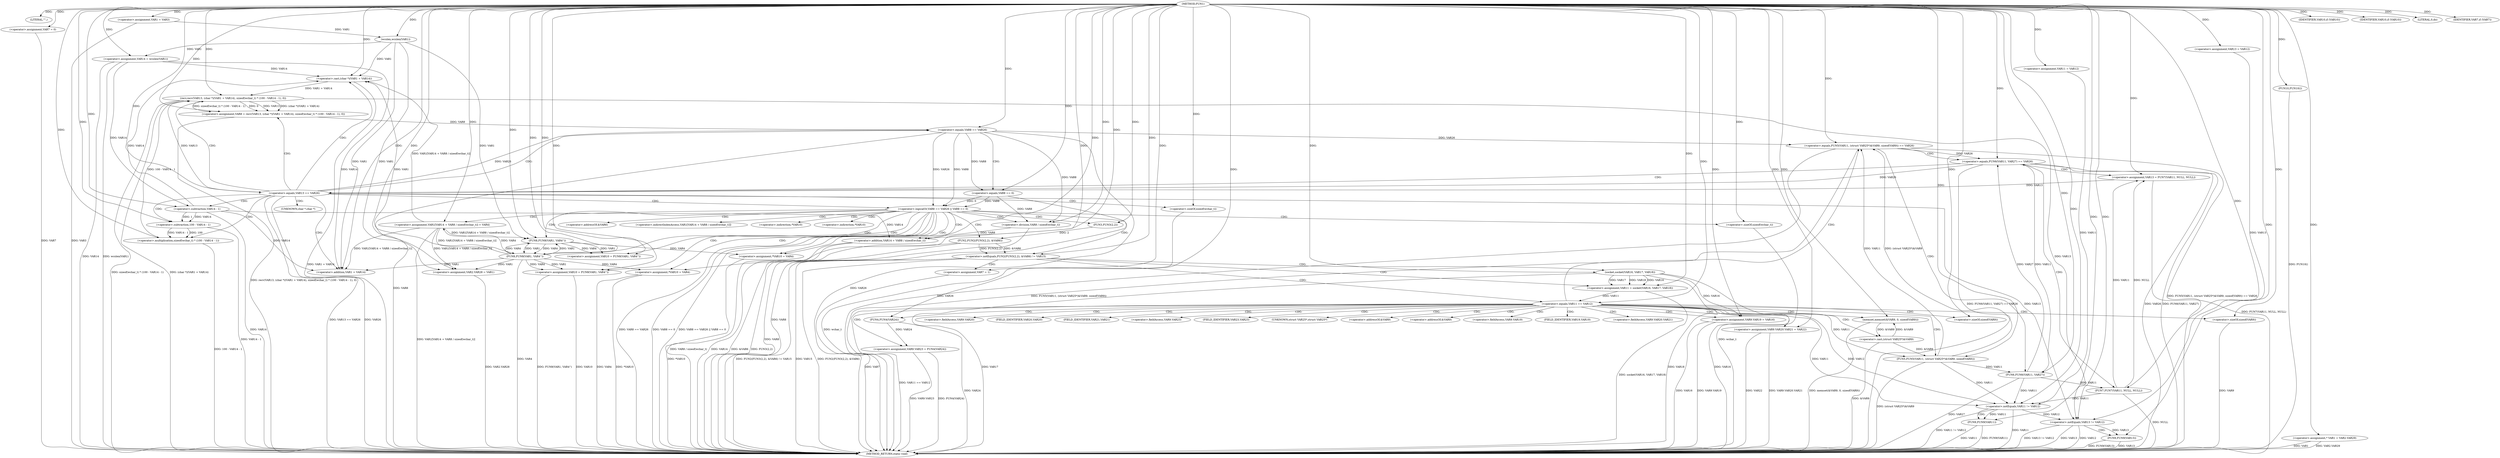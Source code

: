 digraph FUN1 {  
"1000100" [label = "(METHOD,FUN1)" ]
"1000308" [label = "(METHOD_RETURN,static void)" ]
"1000104" [label = "(LITERAL,\"\",)" ]
"1000105" [label = "(<operator>.assignment,VAR1 = VAR3)" ]
"1000111" [label = "(<operator>.assignment,VAR7 = 0)" ]
"1000118" [label = "(<operator>.assignment,VAR11 = VAR12)" ]
"1000122" [label = "(<operator>.assignment,VAR13 = VAR12)" ]
"1000126" [label = "(<operator>.assignment,VAR14 = wcslen(VAR1))" ]
"1000128" [label = "(wcslen,wcslen(VAR1))" ]
"1000133" [label = "(<operator>.notEquals,FUN2(FUN3(2,2), &VAR6) != VAR15)" ]
"1000134" [label = "(FUN2,FUN2(FUN3(2,2), &VAR6))" ]
"1000135" [label = "(FUN3,FUN3(2,2))" ]
"1000143" [label = "(<operator>.assignment,VAR7 = 1)" ]
"1000146" [label = "(<operator>.assignment,VAR11 = socket(VAR16, VAR17, VAR18))" ]
"1000148" [label = "(socket,socket(VAR16, VAR17, VAR18))" ]
"1000153" [label = "(<operator>.equals,VAR11 == VAR12)" ]
"1000158" [label = "(memset,memset(&VAR9, 0, sizeof(VAR9)))" ]
"1000162" [label = "(<operator>.sizeOf,sizeof(VAR9))" ]
"1000164" [label = "(<operator>.assignment,VAR9.VAR19 = VAR16)" ]
"1000169" [label = "(<operator>.assignment,VAR9.VAR20.VAR21 = VAR22)" ]
"1000176" [label = "(<operator>.assignment,VAR9.VAR23 = FUN4(VAR24))" ]
"1000180" [label = "(FUN4,FUN4(VAR24))" ]
"1000183" [label = "(<operator>.equals,FUN5(VAR11, (struct VAR25*)&VAR9, sizeof(VAR9)) == VAR26)" ]
"1000184" [label = "(FUN5,FUN5(VAR11, (struct VAR25*)&VAR9, sizeof(VAR9)))" ]
"1000186" [label = "(<operator>.cast,(struct VAR25*)&VAR9)" ]
"1000190" [label = "(<operator>.sizeOf,sizeof(VAR9))" ]
"1000196" [label = "(<operator>.equals,FUN6(VAR11, VAR27) == VAR26)" ]
"1000197" [label = "(FUN6,FUN6(VAR11, VAR27))" ]
"1000203" [label = "(<operator>.assignment,VAR13 = FUN7(VAR11, NULL, NULL))" ]
"1000205" [label = "(FUN7,FUN7(VAR11, NULL, NULL))" ]
"1000210" [label = "(<operator>.equals,VAR13 == VAR26)" ]
"1000215" [label = "(<operator>.assignment,VAR8 = recv(VAR13, (char *)(VAR1 + VAR14), sizeof(wchar_t) * (100 - VAR14 - 1), 0))" ]
"1000217" [label = "(recv,recv(VAR13, (char *)(VAR1 + VAR14), sizeof(wchar_t) * (100 - VAR14 - 1), 0))" ]
"1000219" [label = "(<operator>.cast,(char *)(VAR1 + VAR14))" ]
"1000221" [label = "(<operator>.addition,VAR1 + VAR14)" ]
"1000224" [label = "(<operator>.multiplication,sizeof(wchar_t) * (100 - VAR14 - 1))" ]
"1000225" [label = "(<operator>.sizeOf,sizeof(wchar_t))" ]
"1000227" [label = "(<operator>.subtraction,100 - VAR14 - 1)" ]
"1000229" [label = "(<operator>.subtraction,VAR14 - 1)" ]
"1000234" [label = "(<operator>.logicalOr,VAR8 == VAR26 || VAR8 == 0)" ]
"1000235" [label = "(<operator>.equals,VAR8 == VAR26)" ]
"1000238" [label = "(<operator>.equals,VAR8 == 0)" ]
"1000243" [label = "(<operator>.assignment,VAR1[VAR14 + VAR8 / sizeof(wchar_t)] = VAR4)" ]
"1000246" [label = "(<operator>.addition,VAR14 + VAR8 / sizeof(wchar_t))" ]
"1000248" [label = "(<operator>.division,VAR8 / sizeof(wchar_t))" ]
"1000250" [label = "(<operator>.sizeOf,sizeof(wchar_t))" ]
"1000253" [label = "(<operator>.assignment,VAR10 = FUN8(VAR1, VAR4''))" ]
"1000255" [label = "(FUN8,FUN8(VAR1, VAR4''))" ]
"1000259" [label = "(IDENTIFIER,VAR10,if (VAR10))" ]
"1000261" [label = "(<operator>.assignment,*VAR10 = VAR4)" ]
"1000265" [label = "(<operator>.assignment,VAR10 = FUN8(VAR1, VAR4''))" ]
"1000267" [label = "(FUN8,FUN8(VAR1, VAR4''))" ]
"1000271" [label = "(IDENTIFIER,VAR10,if (VAR10))" ]
"1000273" [label = "(<operator>.assignment,*VAR10 = VAR4)" ]
"1000277" [label = "(LITERAL,0,do)" ]
"1000279" [label = "(<operator>.notEquals,VAR11 != VAR12)" ]
"1000283" [label = "(FUN9,FUN9(VAR11))" ]
"1000286" [label = "(<operator>.notEquals,VAR13 != VAR12)" ]
"1000290" [label = "(FUN9,FUN9(VAR13))" ]
"1000293" [label = "(IDENTIFIER,VAR7,if (VAR7))" ]
"1000295" [label = "(FUN10,FUN10())" ]
"1000296" [label = "(<operator>.assignment,VAR2.VAR28 = VAR1)" ]
"1000303" [label = "(<operator>.assignment,* VAR1 = VAR2.VAR29)" ]
"1000138" [label = "(<operator>.addressOf,&VAR6)" ]
"1000159" [label = "(<operator>.addressOf,&VAR9)" ]
"1000165" [label = "(<operator>.fieldAccess,VAR9.VAR19)" ]
"1000167" [label = "(FIELD_IDENTIFIER,VAR19,VAR19)" ]
"1000170" [label = "(<operator>.fieldAccess,VAR9.VAR20.VAR21)" ]
"1000171" [label = "(<operator>.fieldAccess,VAR9.VAR20)" ]
"1000173" [label = "(FIELD_IDENTIFIER,VAR20,VAR20)" ]
"1000174" [label = "(FIELD_IDENTIFIER,VAR21,VAR21)" ]
"1000177" [label = "(<operator>.fieldAccess,VAR9.VAR23)" ]
"1000179" [label = "(FIELD_IDENTIFIER,VAR23,VAR23)" ]
"1000187" [label = "(UNKNOWN,struct VAR25*,struct VAR25*)" ]
"1000188" [label = "(<operator>.addressOf,&VAR9)" ]
"1000220" [label = "(UNKNOWN,char *,char *)" ]
"1000244" [label = "(<operator>.indirectIndexAccess,VAR1[VAR14 + VAR8 / sizeof(wchar_t)])" ]
"1000262" [label = "(<operator>.indirection,*VAR10)" ]
"1000274" [label = "(<operator>.indirection,*VAR10)" ]
  "1000235" -> "1000308"  [ label = "DDG: VAR26"] 
  "1000303" -> "1000308"  [ label = "DDG: VAR2.VAR29"] 
  "1000180" -> "1000308"  [ label = "DDG: VAR24"] 
  "1000134" -> "1000308"  [ label = "DDG: FUN3(2,2)"] 
  "1000203" -> "1000308"  [ label = "DDG: FUN7(VAR11, NULL, NULL)"] 
  "1000186" -> "1000308"  [ label = "DDG: &VAR9"] 
  "1000246" -> "1000308"  [ label = "DDG: VAR8 / sizeof(wchar_t)"] 
  "1000164" -> "1000308"  [ label = "DDG: VAR16"] 
  "1000286" -> "1000308"  [ label = "DDG: VAR13 != VAR12"] 
  "1000184" -> "1000308"  [ label = "DDG: (struct VAR25*)&VAR9"] 
  "1000290" -> "1000308"  [ label = "DDG: VAR13"] 
  "1000219" -> "1000308"  [ label = "DDG: VAR1 + VAR14"] 
  "1000250" -> "1000308"  [ label = "DDG: wchar_t"] 
  "1000224" -> "1000308"  [ label = "DDG: 100 - VAR14 - 1"] 
  "1000283" -> "1000308"  [ label = "DDG: VAR11"] 
  "1000210" -> "1000308"  [ label = "DDG: VAR13 == VAR26"] 
  "1000105" -> "1000308"  [ label = "DDG: VAR3"] 
  "1000235" -> "1000308"  [ label = "DDG: VAR8"] 
  "1000148" -> "1000308"  [ label = "DDG: VAR18"] 
  "1000238" -> "1000308"  [ label = "DDG: VAR8"] 
  "1000290" -> "1000308"  [ label = "DDG: FUN9(VAR13)"] 
  "1000234" -> "1000308"  [ label = "DDG: VAR8 == VAR26"] 
  "1000279" -> "1000308"  [ label = "DDG: VAR11"] 
  "1000303" -> "1000308"  [ label = "DDG: VAR1"] 
  "1000196" -> "1000308"  [ label = "DDG: VAR26"] 
  "1000286" -> "1000308"  [ label = "DDG: VAR13"] 
  "1000225" -> "1000308"  [ label = "DDG: wchar_t"] 
  "1000217" -> "1000308"  [ label = "DDG: (char *)(VAR1 + VAR14)"] 
  "1000215" -> "1000308"  [ label = "DDG: recv(VAR13, (char *)(VAR1 + VAR14), sizeof(wchar_t) * (100 - VAR14 - 1), 0)"] 
  "1000234" -> "1000308"  [ label = "DDG: VAR8 == 0"] 
  "1000267" -> "1000308"  [ label = "DDG: VAR4"] 
  "1000133" -> "1000308"  [ label = "DDG: VAR15"] 
  "1000183" -> "1000308"  [ label = "DDG: FUN5(VAR11, (struct VAR25*)&VAR9, sizeof(VAR9))"] 
  "1000227" -> "1000308"  [ label = "DDG: VAR14 - 1"] 
  "1000158" -> "1000308"  [ label = "DDG: memset(&VAR9, 0, sizeof(VAR9))"] 
  "1000143" -> "1000308"  [ label = "DDG: VAR7"] 
  "1000265" -> "1000308"  [ label = "DDG: FUN8(VAR1, VAR4'')"] 
  "1000133" -> "1000308"  [ label = "DDG: FUN2(FUN3(2,2), &VAR6)"] 
  "1000190" -> "1000308"  [ label = "DDG: VAR9"] 
  "1000273" -> "1000308"  [ label = "DDG: *VAR10"] 
  "1000176" -> "1000308"  [ label = "DDG: FUN4(VAR24)"] 
  "1000205" -> "1000308"  [ label = "DDG: NULL"] 
  "1000148" -> "1000308"  [ label = "DDG: VAR16"] 
  "1000146" -> "1000308"  [ label = "DDG: socket(VAR16, VAR17, VAR18)"] 
  "1000126" -> "1000308"  [ label = "DDG: VAR14"] 
  "1000265" -> "1000308"  [ label = "DDG: VAR10"] 
  "1000153" -> "1000308"  [ label = "DDG: VAR11 == VAR12"] 
  "1000273" -> "1000308"  [ label = "DDG: VAR4"] 
  "1000133" -> "1000308"  [ label = "DDG: FUN2(FUN3(2,2), &VAR6) != VAR15"] 
  "1000111" -> "1000308"  [ label = "DDG: VAR7"] 
  "1000210" -> "1000308"  [ label = "DDG: VAR26"] 
  "1000296" -> "1000308"  [ label = "DDG: VAR2.VAR28"] 
  "1000261" -> "1000308"  [ label = "DDG: *VAR10"] 
  "1000295" -> "1000308"  [ label = "DDG: FUN10()"] 
  "1000196" -> "1000308"  [ label = "DDG: FUN6(VAR11, VAR27)"] 
  "1000197" -> "1000308"  [ label = "DDG: VAR27"] 
  "1000234" -> "1000308"  [ label = "DDG: VAR8 == VAR26 || VAR8 == 0"] 
  "1000286" -> "1000308"  [ label = "DDG: VAR12"] 
  "1000229" -> "1000308"  [ label = "DDG: VAR14"] 
  "1000176" -> "1000308"  [ label = "DDG: VAR9.VAR23"] 
  "1000243" -> "1000308"  [ label = "DDG: VAR1[VAR14 + VAR8 / sizeof(wchar_t)]"] 
  "1000169" -> "1000308"  [ label = "DDG: VAR9.VAR20.VAR21"] 
  "1000148" -> "1000308"  [ label = "DDG: VAR17"] 
  "1000126" -> "1000308"  [ label = "DDG: wcslen(VAR1)"] 
  "1000134" -> "1000308"  [ label = "DDG: &VAR6"] 
  "1000196" -> "1000308"  [ label = "DDG: FUN6(VAR11, VAR27) == VAR26"] 
  "1000283" -> "1000308"  [ label = "DDG: FUN9(VAR11)"] 
  "1000279" -> "1000308"  [ label = "DDG: VAR11 != VAR12"] 
  "1000183" -> "1000308"  [ label = "DDG: FUN5(VAR11, (struct VAR25*)&VAR9, sizeof(VAR9)) == VAR26"] 
  "1000183" -> "1000308"  [ label = "DDG: VAR26"] 
  "1000169" -> "1000308"  [ label = "DDG: VAR22"] 
  "1000246" -> "1000308"  [ label = "DDG: VAR14"] 
  "1000248" -> "1000308"  [ label = "DDG: VAR8"] 
  "1000217" -> "1000308"  [ label = "DDG: sizeof(wchar_t) * (100 - VAR14 - 1)"] 
  "1000164" -> "1000308"  [ label = "DDG: VAR9.VAR19"] 
  "1000100" -> "1000104"  [ label = "DDG: "] 
  "1000100" -> "1000105"  [ label = "DDG: "] 
  "1000100" -> "1000111"  [ label = "DDG: "] 
  "1000100" -> "1000118"  [ label = "DDG: "] 
  "1000100" -> "1000122"  [ label = "DDG: "] 
  "1000128" -> "1000126"  [ label = "DDG: VAR1"] 
  "1000100" -> "1000126"  [ label = "DDG: "] 
  "1000105" -> "1000128"  [ label = "DDG: VAR1"] 
  "1000100" -> "1000128"  [ label = "DDG: "] 
  "1000134" -> "1000133"  [ label = "DDG: FUN3(2,2)"] 
  "1000134" -> "1000133"  [ label = "DDG: &VAR6"] 
  "1000135" -> "1000134"  [ label = "DDG: 2"] 
  "1000100" -> "1000135"  [ label = "DDG: "] 
  "1000100" -> "1000133"  [ label = "DDG: "] 
  "1000100" -> "1000143"  [ label = "DDG: "] 
  "1000148" -> "1000146"  [ label = "DDG: VAR16"] 
  "1000148" -> "1000146"  [ label = "DDG: VAR17"] 
  "1000148" -> "1000146"  [ label = "DDG: VAR18"] 
  "1000100" -> "1000146"  [ label = "DDG: "] 
  "1000100" -> "1000148"  [ label = "DDG: "] 
  "1000146" -> "1000153"  [ label = "DDG: VAR11"] 
  "1000100" -> "1000153"  [ label = "DDG: "] 
  "1000186" -> "1000158"  [ label = "DDG: &VAR9"] 
  "1000100" -> "1000158"  [ label = "DDG: "] 
  "1000100" -> "1000162"  [ label = "DDG: "] 
  "1000148" -> "1000164"  [ label = "DDG: VAR16"] 
  "1000100" -> "1000164"  [ label = "DDG: "] 
  "1000100" -> "1000169"  [ label = "DDG: "] 
  "1000180" -> "1000176"  [ label = "DDG: VAR24"] 
  "1000100" -> "1000180"  [ label = "DDG: "] 
  "1000184" -> "1000183"  [ label = "DDG: VAR11"] 
  "1000184" -> "1000183"  [ label = "DDG: (struct VAR25*)&VAR9"] 
  "1000153" -> "1000184"  [ label = "DDG: VAR11"] 
  "1000100" -> "1000184"  [ label = "DDG: "] 
  "1000186" -> "1000184"  [ label = "DDG: &VAR9"] 
  "1000158" -> "1000186"  [ label = "DDG: &VAR9"] 
  "1000100" -> "1000190"  [ label = "DDG: "] 
  "1000235" -> "1000183"  [ label = "DDG: VAR26"] 
  "1000100" -> "1000183"  [ label = "DDG: "] 
  "1000197" -> "1000196"  [ label = "DDG: VAR11"] 
  "1000197" -> "1000196"  [ label = "DDG: VAR27"] 
  "1000184" -> "1000197"  [ label = "DDG: VAR11"] 
  "1000100" -> "1000197"  [ label = "DDG: "] 
  "1000183" -> "1000196"  [ label = "DDG: VAR26"] 
  "1000100" -> "1000196"  [ label = "DDG: "] 
  "1000205" -> "1000203"  [ label = "DDG: VAR11"] 
  "1000205" -> "1000203"  [ label = "DDG: NULL"] 
  "1000100" -> "1000203"  [ label = "DDG: "] 
  "1000197" -> "1000205"  [ label = "DDG: VAR11"] 
  "1000100" -> "1000205"  [ label = "DDG: "] 
  "1000203" -> "1000210"  [ label = "DDG: VAR13"] 
  "1000100" -> "1000210"  [ label = "DDG: "] 
  "1000196" -> "1000210"  [ label = "DDG: VAR26"] 
  "1000217" -> "1000215"  [ label = "DDG: VAR13"] 
  "1000217" -> "1000215"  [ label = "DDG: (char *)(VAR1 + VAR14)"] 
  "1000217" -> "1000215"  [ label = "DDG: sizeof(wchar_t) * (100 - VAR14 - 1)"] 
  "1000217" -> "1000215"  [ label = "DDG: 0"] 
  "1000100" -> "1000215"  [ label = "DDG: "] 
  "1000210" -> "1000217"  [ label = "DDG: VAR13"] 
  "1000100" -> "1000217"  [ label = "DDG: "] 
  "1000219" -> "1000217"  [ label = "DDG: VAR1 + VAR14"] 
  "1000243" -> "1000219"  [ label = "DDG: VAR1[VAR14 + VAR8 / sizeof(wchar_t)]"] 
  "1000267" -> "1000219"  [ label = "DDG: VAR1"] 
  "1000128" -> "1000219"  [ label = "DDG: VAR1"] 
  "1000100" -> "1000219"  [ label = "DDG: "] 
  "1000126" -> "1000219"  [ label = "DDG: VAR14"] 
  "1000229" -> "1000219"  [ label = "DDG: VAR14"] 
  "1000243" -> "1000221"  [ label = "DDG: VAR1[VAR14 + VAR8 / sizeof(wchar_t)]"] 
  "1000267" -> "1000221"  [ label = "DDG: VAR1"] 
  "1000128" -> "1000221"  [ label = "DDG: VAR1"] 
  "1000100" -> "1000221"  [ label = "DDG: "] 
  "1000126" -> "1000221"  [ label = "DDG: VAR14"] 
  "1000229" -> "1000221"  [ label = "DDG: VAR14"] 
  "1000224" -> "1000217"  [ label = "DDG: 100 - VAR14 - 1"] 
  "1000100" -> "1000224"  [ label = "DDG: "] 
  "1000100" -> "1000225"  [ label = "DDG: "] 
  "1000227" -> "1000224"  [ label = "DDG: 100"] 
  "1000227" -> "1000224"  [ label = "DDG: VAR14 - 1"] 
  "1000100" -> "1000227"  [ label = "DDG: "] 
  "1000229" -> "1000227"  [ label = "DDG: VAR14"] 
  "1000229" -> "1000227"  [ label = "DDG: 1"] 
  "1000100" -> "1000229"  [ label = "DDG: "] 
  "1000126" -> "1000229"  [ label = "DDG: VAR14"] 
  "1000235" -> "1000234"  [ label = "DDG: VAR8"] 
  "1000235" -> "1000234"  [ label = "DDG: VAR26"] 
  "1000215" -> "1000235"  [ label = "DDG: VAR8"] 
  "1000100" -> "1000235"  [ label = "DDG: "] 
  "1000210" -> "1000235"  [ label = "DDG: VAR26"] 
  "1000238" -> "1000234"  [ label = "DDG: VAR8"] 
  "1000238" -> "1000234"  [ label = "DDG: 0"] 
  "1000235" -> "1000238"  [ label = "DDG: VAR8"] 
  "1000100" -> "1000238"  [ label = "DDG: "] 
  "1000267" -> "1000243"  [ label = "DDG: VAR4"] 
  "1000100" -> "1000243"  [ label = "DDG: "] 
  "1000229" -> "1000246"  [ label = "DDG: VAR14"] 
  "1000100" -> "1000246"  [ label = "DDG: "] 
  "1000248" -> "1000246"  [ label = "DDG: VAR8"] 
  "1000235" -> "1000248"  [ label = "DDG: VAR8"] 
  "1000238" -> "1000248"  [ label = "DDG: VAR8"] 
  "1000100" -> "1000248"  [ label = "DDG: "] 
  "1000100" -> "1000250"  [ label = "DDG: "] 
  "1000255" -> "1000253"  [ label = "DDG: VAR1"] 
  "1000255" -> "1000253"  [ label = "DDG: VAR4"] 
  "1000100" -> "1000253"  [ label = "DDG: "] 
  "1000243" -> "1000255"  [ label = "DDG: VAR1[VAR14 + VAR8 / sizeof(wchar_t)]"] 
  "1000100" -> "1000255"  [ label = "DDG: "] 
  "1000267" -> "1000255"  [ label = "DDG: VAR1"] 
  "1000128" -> "1000255"  [ label = "DDG: VAR1"] 
  "1000267" -> "1000255"  [ label = "DDG: VAR4"] 
  "1000100" -> "1000259"  [ label = "DDG: "] 
  "1000255" -> "1000261"  [ label = "DDG: VAR4"] 
  "1000100" -> "1000261"  [ label = "DDG: "] 
  "1000267" -> "1000265"  [ label = "DDG: VAR1"] 
  "1000267" -> "1000265"  [ label = "DDG: VAR4"] 
  "1000100" -> "1000265"  [ label = "DDG: "] 
  "1000243" -> "1000267"  [ label = "DDG: VAR1[VAR14 + VAR8 / sizeof(wchar_t)]"] 
  "1000255" -> "1000267"  [ label = "DDG: VAR1"] 
  "1000100" -> "1000267"  [ label = "DDG: "] 
  "1000255" -> "1000267"  [ label = "DDG: VAR4"] 
  "1000100" -> "1000271"  [ label = "DDG: "] 
  "1000267" -> "1000273"  [ label = "DDG: VAR4"] 
  "1000100" -> "1000273"  [ label = "DDG: "] 
  "1000100" -> "1000277"  [ label = "DDG: "] 
  "1000184" -> "1000279"  [ label = "DDG: VAR11"] 
  "1000205" -> "1000279"  [ label = "DDG: VAR11"] 
  "1000153" -> "1000279"  [ label = "DDG: VAR11"] 
  "1000118" -> "1000279"  [ label = "DDG: VAR11"] 
  "1000197" -> "1000279"  [ label = "DDG: VAR11"] 
  "1000100" -> "1000279"  [ label = "DDG: "] 
  "1000153" -> "1000279"  [ label = "DDG: VAR12"] 
  "1000279" -> "1000283"  [ label = "DDG: VAR11"] 
  "1000100" -> "1000283"  [ label = "DDG: "] 
  "1000122" -> "1000286"  [ label = "DDG: VAR13"] 
  "1000217" -> "1000286"  [ label = "DDG: VAR13"] 
  "1000210" -> "1000286"  [ label = "DDG: VAR13"] 
  "1000100" -> "1000286"  [ label = "DDG: "] 
  "1000279" -> "1000286"  [ label = "DDG: VAR12"] 
  "1000286" -> "1000290"  [ label = "DDG: VAR13"] 
  "1000100" -> "1000290"  [ label = "DDG: "] 
  "1000100" -> "1000293"  [ label = "DDG: "] 
  "1000100" -> "1000295"  [ label = "DDG: "] 
  "1000243" -> "1000296"  [ label = "DDG: VAR1[VAR14 + VAR8 / sizeof(wchar_t)]"] 
  "1000267" -> "1000296"  [ label = "DDG: VAR1"] 
  "1000128" -> "1000296"  [ label = "DDG: VAR1"] 
  "1000100" -> "1000296"  [ label = "DDG: "] 
  "1000100" -> "1000303"  [ label = "DDG: "] 
  "1000133" -> "1000148"  [ label = "CDG: "] 
  "1000133" -> "1000146"  [ label = "CDG: "] 
  "1000133" -> "1000153"  [ label = "CDG: "] 
  "1000133" -> "1000143"  [ label = "CDG: "] 
  "1000153" -> "1000164"  [ label = "CDG: "] 
  "1000153" -> "1000174"  [ label = "CDG: "] 
  "1000153" -> "1000180"  [ label = "CDG: "] 
  "1000153" -> "1000183"  [ label = "CDG: "] 
  "1000153" -> "1000165"  [ label = "CDG: "] 
  "1000153" -> "1000188"  [ label = "CDG: "] 
  "1000153" -> "1000190"  [ label = "CDG: "] 
  "1000153" -> "1000167"  [ label = "CDG: "] 
  "1000153" -> "1000179"  [ label = "CDG: "] 
  "1000153" -> "1000176"  [ label = "CDG: "] 
  "1000153" -> "1000187"  [ label = "CDG: "] 
  "1000153" -> "1000186"  [ label = "CDG: "] 
  "1000153" -> "1000169"  [ label = "CDG: "] 
  "1000153" -> "1000159"  [ label = "CDG: "] 
  "1000153" -> "1000173"  [ label = "CDG: "] 
  "1000153" -> "1000158"  [ label = "CDG: "] 
  "1000153" -> "1000170"  [ label = "CDG: "] 
  "1000153" -> "1000171"  [ label = "CDG: "] 
  "1000153" -> "1000184"  [ label = "CDG: "] 
  "1000153" -> "1000177"  [ label = "CDG: "] 
  "1000153" -> "1000162"  [ label = "CDG: "] 
  "1000183" -> "1000197"  [ label = "CDG: "] 
  "1000183" -> "1000196"  [ label = "CDG: "] 
  "1000196" -> "1000210"  [ label = "CDG: "] 
  "1000196" -> "1000203"  [ label = "CDG: "] 
  "1000196" -> "1000205"  [ label = "CDG: "] 
  "1000210" -> "1000221"  [ label = "CDG: "] 
  "1000210" -> "1000227"  [ label = "CDG: "] 
  "1000210" -> "1000219"  [ label = "CDG: "] 
  "1000210" -> "1000235"  [ label = "CDG: "] 
  "1000210" -> "1000220"  [ label = "CDG: "] 
  "1000210" -> "1000224"  [ label = "CDG: "] 
  "1000210" -> "1000217"  [ label = "CDG: "] 
  "1000210" -> "1000229"  [ label = "CDG: "] 
  "1000210" -> "1000215"  [ label = "CDG: "] 
  "1000210" -> "1000234"  [ label = "CDG: "] 
  "1000210" -> "1000225"  [ label = "CDG: "] 
  "1000234" -> "1000255"  [ label = "CDG: "] 
  "1000234" -> "1000243"  [ label = "CDG: "] 
  "1000234" -> "1000244"  [ label = "CDG: "] 
  "1000234" -> "1000250"  [ label = "CDG: "] 
  "1000234" -> "1000248"  [ label = "CDG: "] 
  "1000234" -> "1000246"  [ label = "CDG: "] 
  "1000234" -> "1000265"  [ label = "CDG: "] 
  "1000234" -> "1000253"  [ label = "CDG: "] 
  "1000234" -> "1000267"  [ label = "CDG: "] 
  "1000234" -> "1000133"  [ label = "CDG: "] 
  "1000234" -> "1000138"  [ label = "CDG: "] 
  "1000234" -> "1000135"  [ label = "CDG: "] 
  "1000234" -> "1000134"  [ label = "CDG: "] 
  "1000234" -> "1000261"  [ label = "CDG: "] 
  "1000234" -> "1000262"  [ label = "CDG: "] 
  "1000234" -> "1000274"  [ label = "CDG: "] 
  "1000234" -> "1000273"  [ label = "CDG: "] 
  "1000235" -> "1000238"  [ label = "CDG: "] 
  "1000279" -> "1000283"  [ label = "CDG: "] 
  "1000286" -> "1000290"  [ label = "CDG: "] 
}
